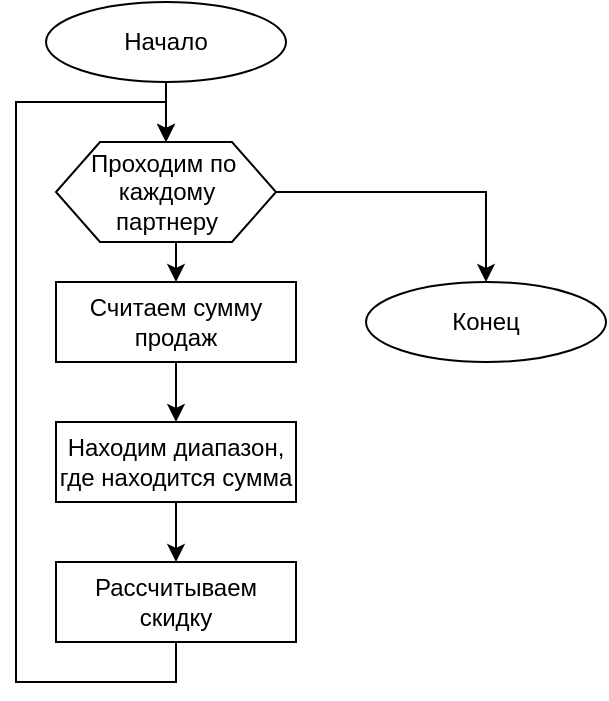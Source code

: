 <mxfile version="26.1.0">
  <diagram name="Страница — 1" id="XluHR62tLNOYyaVF9UWp">
    <mxGraphModel dx="794" dy="433" grid="1" gridSize="10" guides="1" tooltips="1" connect="1" arrows="1" fold="1" page="1" pageScale="1" pageWidth="827" pageHeight="1169" math="0" shadow="0">
      <root>
        <mxCell id="0" />
        <mxCell id="1" parent="0" />
        <mxCell id="6-6uRGILedbCoxOkPEqb-8" style="edgeStyle=orthogonalEdgeStyle;rounded=0;orthogonalLoop=1;jettySize=auto;html=1;exitX=0.5;exitY=1;exitDx=0;exitDy=0;entryX=0.5;entryY=0;entryDx=0;entryDy=0;" parent="1" source="6-6uRGILedbCoxOkPEqb-1" edge="1">
          <mxGeometry relative="1" as="geometry">
            <mxPoint x="240" y="90" as="targetPoint" />
          </mxGeometry>
        </mxCell>
        <mxCell id="6-6uRGILedbCoxOkPEqb-1" value="Начало" style="ellipse;whiteSpace=wrap;html=1;" parent="1" vertex="1">
          <mxGeometry x="180" y="20" width="120" height="40" as="geometry" />
        </mxCell>
        <mxCell id="6-6uRGILedbCoxOkPEqb-2" value="Конец" style="ellipse;whiteSpace=wrap;html=1;" parent="1" vertex="1">
          <mxGeometry x="340" y="160" width="120" height="40" as="geometry" />
        </mxCell>
        <mxCell id="6-6uRGILedbCoxOkPEqb-9" style="edgeStyle=orthogonalEdgeStyle;rounded=0;orthogonalLoop=1;jettySize=auto;html=1;entryX=0.5;entryY=0;entryDx=0;entryDy=0;exitX=0.5;exitY=1;exitDx=0;exitDy=0;" parent="1" source="CQKioy3y3YEOZgMSfaja-2" target="6-6uRGILedbCoxOkPEqb-5" edge="1">
          <mxGeometry relative="1" as="geometry">
            <mxPoint x="230" y="180" as="sourcePoint" />
          </mxGeometry>
        </mxCell>
        <mxCell id="6-6uRGILedbCoxOkPEqb-10" style="edgeStyle=orthogonalEdgeStyle;rounded=0;orthogonalLoop=1;jettySize=auto;html=1;exitX=0.5;exitY=1;exitDx=0;exitDy=0;entryX=0.5;entryY=0;entryDx=0;entryDy=0;" parent="1" source="6-6uRGILedbCoxOkPEqb-5" target="6-6uRGILedbCoxOkPEqb-6" edge="1">
          <mxGeometry relative="1" as="geometry" />
        </mxCell>
        <mxCell id="6-6uRGILedbCoxOkPEqb-5" value="Считаем сумму продаж" style="rounded=0;whiteSpace=wrap;html=1;" parent="1" vertex="1">
          <mxGeometry x="185" y="160" width="120" height="40" as="geometry" />
        </mxCell>
        <mxCell id="6-6uRGILedbCoxOkPEqb-11" style="edgeStyle=orthogonalEdgeStyle;rounded=0;orthogonalLoop=1;jettySize=auto;html=1;exitX=0.5;exitY=1;exitDx=0;exitDy=0;entryX=0.5;entryY=0;entryDx=0;entryDy=0;" parent="1" source="6-6uRGILedbCoxOkPEqb-6" target="6-6uRGILedbCoxOkPEqb-7" edge="1">
          <mxGeometry relative="1" as="geometry" />
        </mxCell>
        <mxCell id="6-6uRGILedbCoxOkPEqb-6" value="Находим диапазон,&lt;div&gt;где находится сумма&lt;/div&gt;" style="rounded=0;whiteSpace=wrap;html=1;" parent="1" vertex="1">
          <mxGeometry x="185" y="230" width="120" height="40" as="geometry" />
        </mxCell>
        <mxCell id="CQKioy3y3YEOZgMSfaja-3" style="edgeStyle=orthogonalEdgeStyle;rounded=0;orthogonalLoop=1;jettySize=auto;html=1;exitX=0.5;exitY=1;exitDx=0;exitDy=0;entryX=0.5;entryY=0;entryDx=0;entryDy=0;" edge="1" parent="1" source="6-6uRGILedbCoxOkPEqb-7" target="CQKioy3y3YEOZgMSfaja-2">
          <mxGeometry relative="1" as="geometry">
            <Array as="points">
              <mxPoint x="245" y="360" />
              <mxPoint x="165" y="360" />
              <mxPoint x="165" y="70" />
              <mxPoint x="240" y="70" />
            </Array>
          </mxGeometry>
        </mxCell>
        <mxCell id="6-6uRGILedbCoxOkPEqb-7" value="Рассчитываем скидку" style="rounded=0;whiteSpace=wrap;html=1;" parent="1" vertex="1">
          <mxGeometry x="185" y="300" width="120" height="40" as="geometry" />
        </mxCell>
        <mxCell id="CQKioy3y3YEOZgMSfaja-4" style="edgeStyle=orthogonalEdgeStyle;rounded=0;orthogonalLoop=1;jettySize=auto;html=1;exitX=1;exitY=0.5;exitDx=0;exitDy=0;entryX=0.5;entryY=0;entryDx=0;entryDy=0;" edge="1" parent="1" source="CQKioy3y3YEOZgMSfaja-2" target="6-6uRGILedbCoxOkPEqb-2">
          <mxGeometry relative="1" as="geometry" />
        </mxCell>
        <mxCell id="CQKioy3y3YEOZgMSfaja-2" value="Проходим по&amp;nbsp;&lt;div&gt;каждому&lt;br&gt;партнеру&lt;/div&gt;" style="verticalLabelPosition=middle;verticalAlign=middle;html=1;shape=hexagon;perimeter=hexagonPerimeter2;arcSize=6;size=0.2;labelPosition=center;align=center;" vertex="1" parent="1">
          <mxGeometry x="185" y="90" width="110" height="50" as="geometry" />
        </mxCell>
      </root>
    </mxGraphModel>
  </diagram>
</mxfile>
